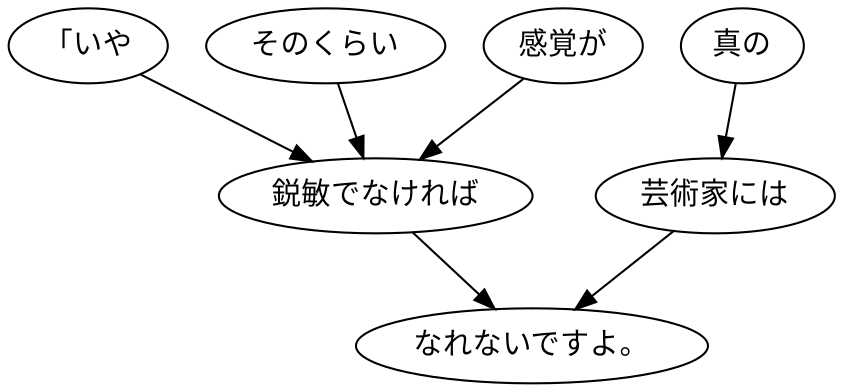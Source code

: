 digraph graph7921 {
	node0 [label="「いや"];
	node1 [label="そのくらい"];
	node2 [label="感覚が"];
	node3 [label="鋭敏でなければ"];
	node4 [label="真の"];
	node5 [label="芸術家には"];
	node6 [label="なれないですよ。"];
	node0 -> node3;
	node1 -> node3;
	node2 -> node3;
	node3 -> node6;
	node4 -> node5;
	node5 -> node6;
}
